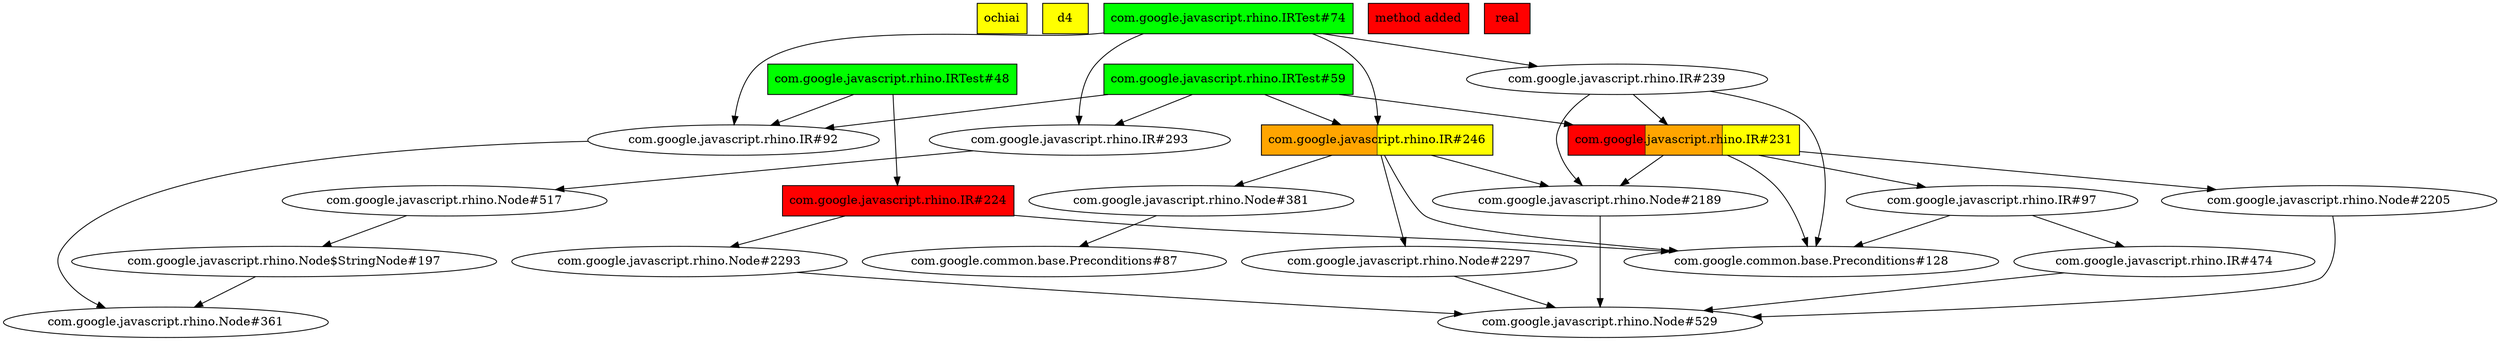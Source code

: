 digraph enhanced {
	"ochiai" [style=striped shape=box fillcolor="yellow"];
	"d4" [style=striped shape=box fillcolor="yellow"];
	"com.google.javascript.rhino.IRTest#48" [style=striped shape=box fillcolor="green"];
	"com.google.javascript.rhino.IRTest#59" [style=striped shape=box fillcolor="green"];
	"method added" [style=striped shape=box fillcolor="red"];
	"com.google.javascript.rhino.IR#246" [style=striped shape=box fillcolor="orange:yellow"];
	"com.google.javascript.rhino.IR#224" [style=striped shape=box fillcolor="red"];
	"com.google.javascript.rhino.IRTest#74" [style=striped shape=box fillcolor="green"];
	"real" [style=striped shape=box fillcolor="red"];
	"com.google.javascript.rhino.IR#231" [style=striped shape=box fillcolor="red:orange:yellow"];
	"com.google.javascript.rhino.IRTest#59" -> "com.google.javascript.rhino.IR#293";
	"com.google.javascript.rhino.IRTest#74" -> "com.google.javascript.rhino.IR#293";
	"com.google.javascript.rhino.IR#239" -> "com.google.javascript.rhino.Node#2189";
	"com.google.javascript.rhino.IR#246" -> "com.google.javascript.rhino.Node#2189";
	"com.google.javascript.rhino.IR#231" -> "com.google.javascript.rhino.Node#2189";
	"com.google.javascript.rhino.IR#246" -> "com.google.javascript.rhino.Node#2297";
	"com.google.javascript.rhino.IR#246" -> "com.google.javascript.rhino.Node#381";
	"com.google.javascript.rhino.IR#224" -> "com.google.javascript.rhino.Node#2293";
	"com.google.javascript.rhino.IRTest#48" -> "com.google.javascript.rhino.IR#224";
	"com.google.javascript.rhino.IRTest#59" -> "com.google.javascript.rhino.IR#246";
	"com.google.javascript.rhino.IRTest#74" -> "com.google.javascript.rhino.IR#246";
	"com.google.javascript.rhino.Node#517" -> "com.google.javascript.rhino.Node$StringNode#197";
	"com.google.javascript.rhino.Node#381" -> "com.google.common.base.Preconditions#87";
	"com.google.javascript.rhino.IRTest#59" -> "com.google.javascript.rhino.IR#231";
	"com.google.javascript.rhino.IR#239" -> "com.google.javascript.rhino.IR#231";
	"com.google.javascript.rhino.IR#97" -> "com.google.javascript.rhino.IR#474";
	"com.google.javascript.rhino.IRTest#74" -> "com.google.javascript.rhino.IR#239";
	"com.google.javascript.rhino.Node#2189" -> "com.google.javascript.rhino.Node#529";
	"com.google.javascript.rhino.Node#2297" -> "com.google.javascript.rhino.Node#529";
	"com.google.javascript.rhino.Node#2293" -> "com.google.javascript.rhino.Node#529";
	"com.google.javascript.rhino.Node#2205" -> "com.google.javascript.rhino.Node#529";
	"com.google.javascript.rhino.IR#474" -> "com.google.javascript.rhino.Node#529";
	"com.google.javascript.rhino.IR#293" -> "com.google.javascript.rhino.Node#517";
	"com.google.javascript.rhino.IR#231" -> "com.google.javascript.rhino.IR#97";
	"com.google.javascript.rhino.Node$StringNode#197" -> "com.google.javascript.rhino.Node#361";
	"com.google.javascript.rhino.IR#92" -> "com.google.javascript.rhino.Node#361";
	"com.google.javascript.rhino.IR#231" -> "com.google.javascript.rhino.Node#2205";
	"com.google.javascript.rhino.IRTest#59" -> "com.google.javascript.rhino.IR#92";
	"com.google.javascript.rhino.IRTest#48" -> "com.google.javascript.rhino.IR#92";
	"com.google.javascript.rhino.IRTest#74" -> "com.google.javascript.rhino.IR#92";
	"com.google.javascript.rhino.IR#239" -> "com.google.common.base.Preconditions#128";
	"com.google.javascript.rhino.IR#246" -> "com.google.common.base.Preconditions#128";
	"com.google.javascript.rhino.IR#224" -> "com.google.common.base.Preconditions#128";
	"com.google.javascript.rhino.IR#97" -> "com.google.common.base.Preconditions#128";
	"com.google.javascript.rhino.IR#231" -> "com.google.common.base.Preconditions#128";
}
